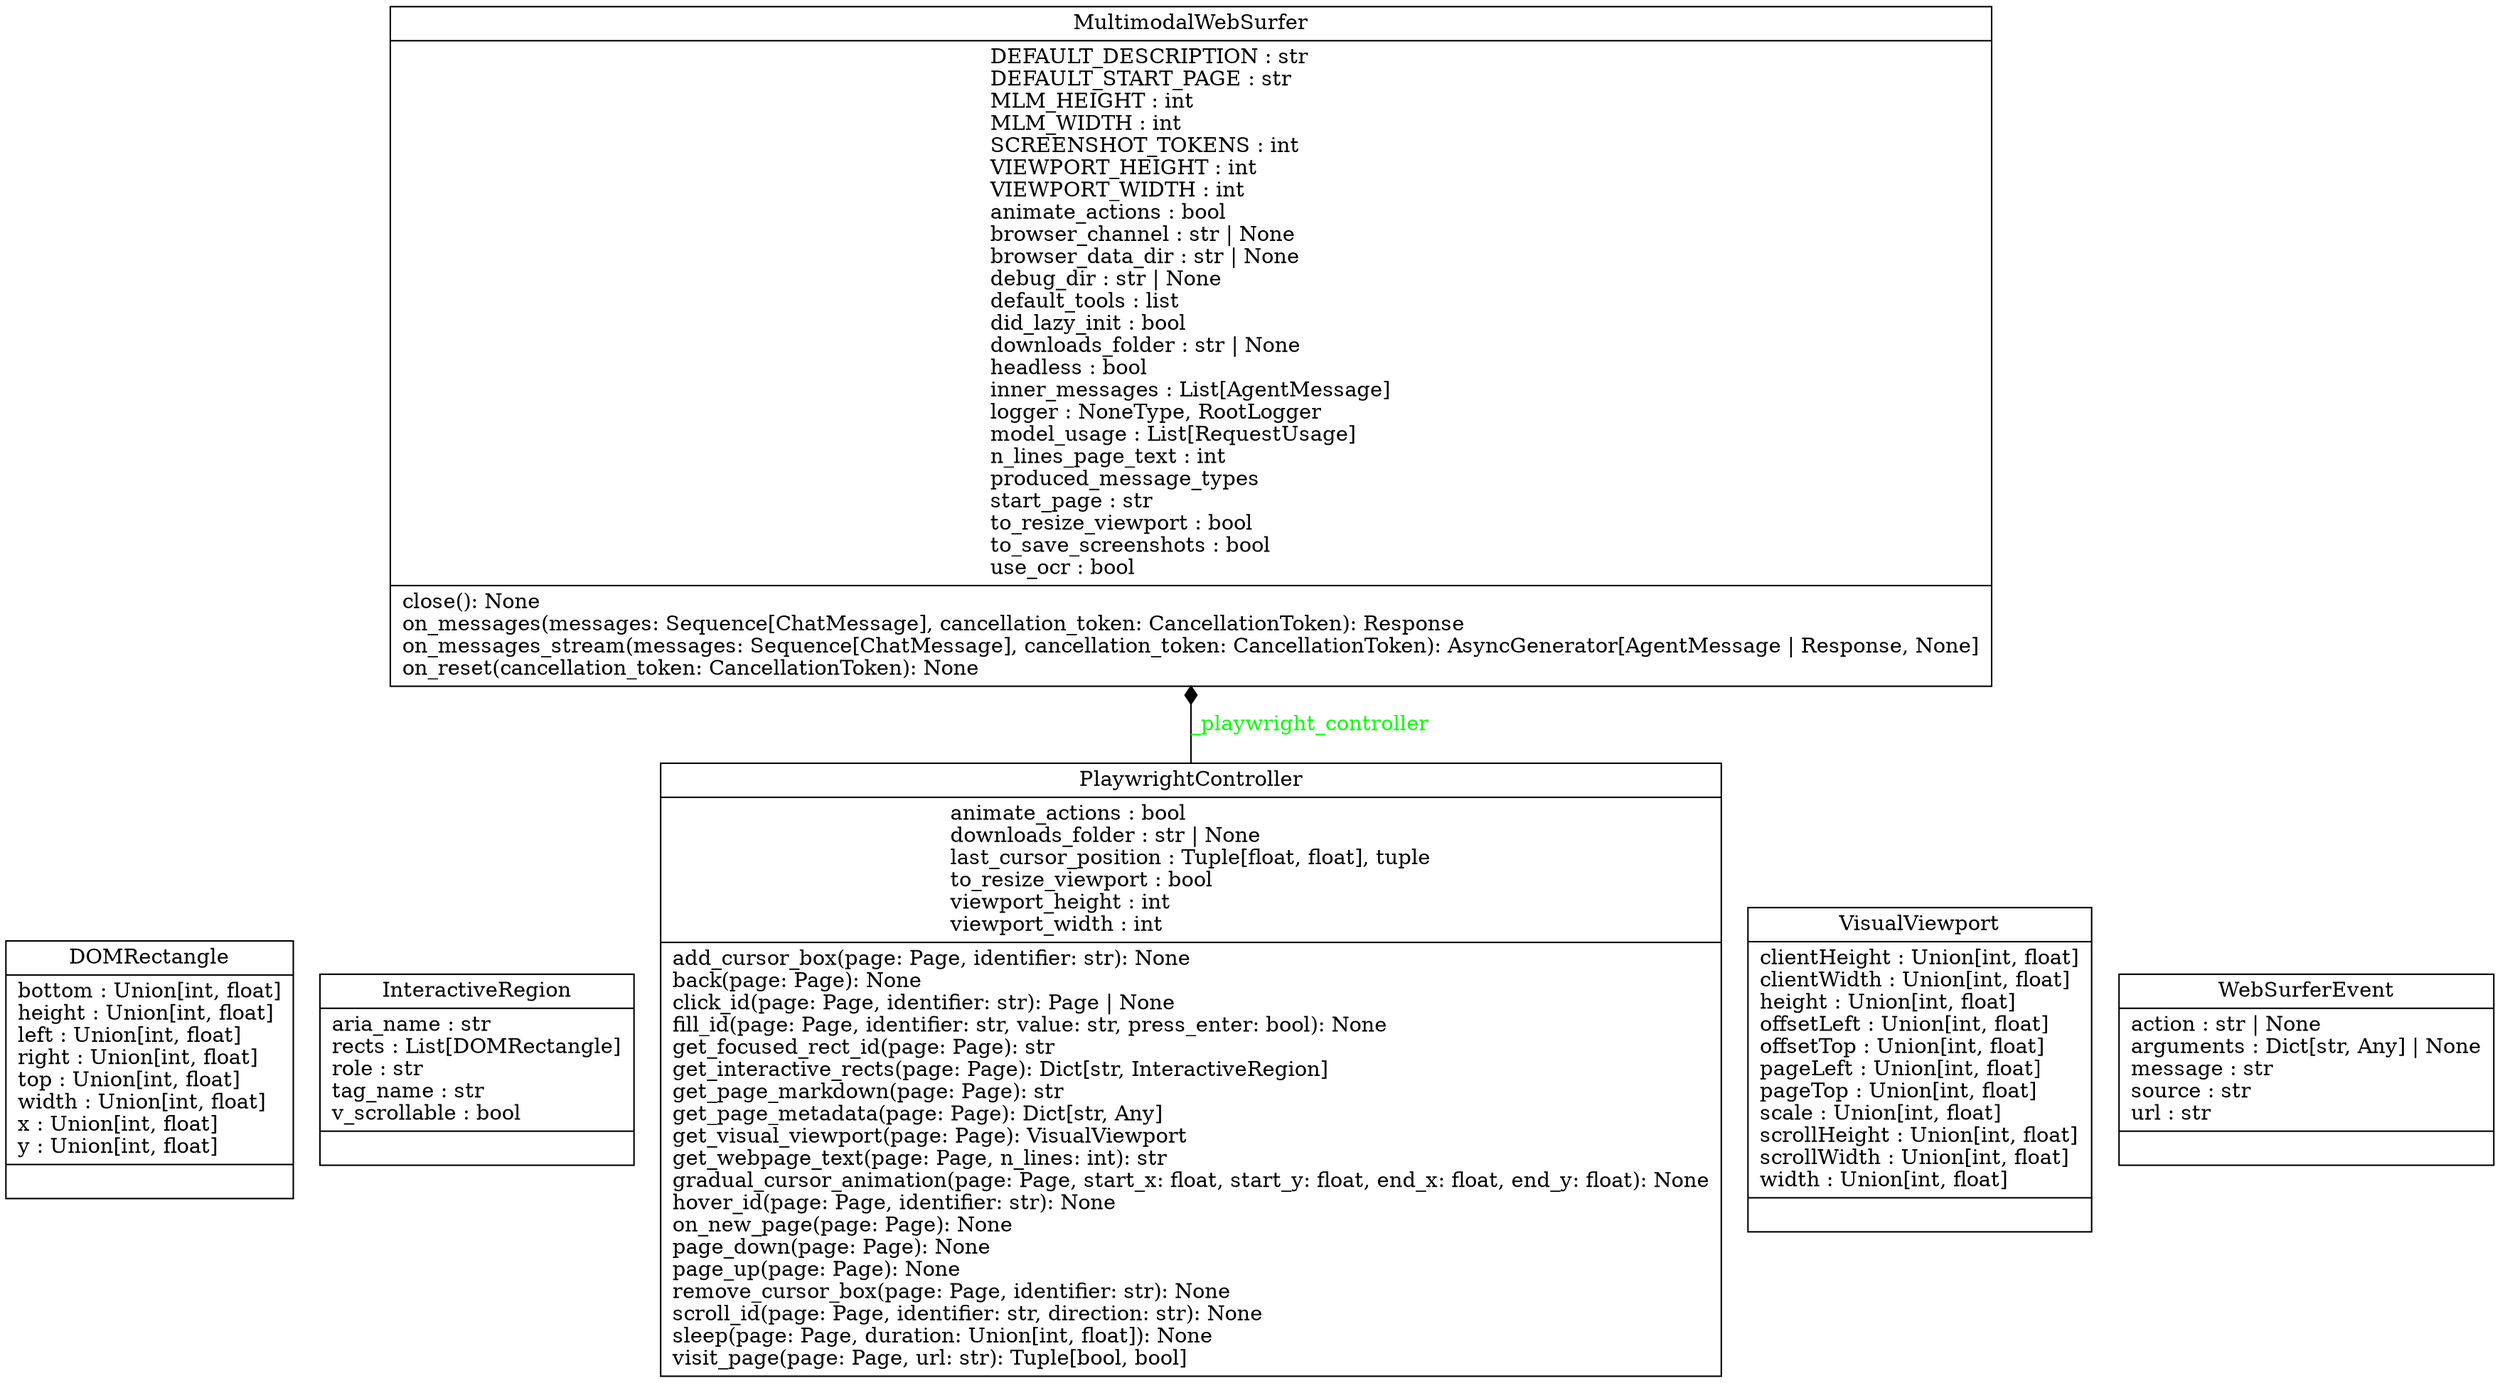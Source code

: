 digraph "classes_autogen_agentchat" {
rankdir=BT
charset="utf-8"
"web_surfer._types.DOMRectangle" [color="black", fontcolor="black", label=<{DOMRectangle|bottom : Union[int, float]<br ALIGN="LEFT"/>height : Union[int, float]<br ALIGN="LEFT"/>left : Union[int, float]<br ALIGN="LEFT"/>right : Union[int, float]<br ALIGN="LEFT"/>top : Union[int, float]<br ALIGN="LEFT"/>width : Union[int, float]<br ALIGN="LEFT"/>x : Union[int, float]<br ALIGN="LEFT"/>y : Union[int, float]<br ALIGN="LEFT"/>|}>, shape="record", style="solid"];
"web_surfer._types.InteractiveRegion" [color="black", fontcolor="black", label=<{InteractiveRegion|aria_name : str<br ALIGN="LEFT"/>rects : List[DOMRectangle]<br ALIGN="LEFT"/>role : str<br ALIGN="LEFT"/>tag_name : str<br ALIGN="LEFT"/>v_scrollable : bool<br ALIGN="LEFT"/>|}>, shape="record", style="solid"];
"web_surfer._multimodal_web_surfer.MultimodalWebSurfer" [color="black", fontcolor="black", label=<{MultimodalWebSurfer|DEFAULT_DESCRIPTION : str<br ALIGN="LEFT"/>DEFAULT_START_PAGE : str<br ALIGN="LEFT"/>MLM_HEIGHT : int<br ALIGN="LEFT"/>MLM_WIDTH : int<br ALIGN="LEFT"/>SCREENSHOT_TOKENS : int<br ALIGN="LEFT"/>VIEWPORT_HEIGHT : int<br ALIGN="LEFT"/>VIEWPORT_WIDTH : int<br ALIGN="LEFT"/>animate_actions : bool<br ALIGN="LEFT"/>browser_channel : str \| None<br ALIGN="LEFT"/>browser_data_dir : str \| None<br ALIGN="LEFT"/>debug_dir : str \| None<br ALIGN="LEFT"/>default_tools : list<br ALIGN="LEFT"/>did_lazy_init : bool<br ALIGN="LEFT"/>downloads_folder : str \| None<br ALIGN="LEFT"/>headless : bool<br ALIGN="LEFT"/>inner_messages : List[AgentMessage]<br ALIGN="LEFT"/>logger : NoneType, RootLogger<br ALIGN="LEFT"/>model_usage : List[RequestUsage]<br ALIGN="LEFT"/>n_lines_page_text : int<br ALIGN="LEFT"/>produced_message_types<br ALIGN="LEFT"/>start_page : str<br ALIGN="LEFT"/>to_resize_viewport : bool<br ALIGN="LEFT"/>to_save_screenshots : bool<br ALIGN="LEFT"/>use_ocr : bool<br ALIGN="LEFT"/>|close(): None<br ALIGN="LEFT"/>on_messages(messages: Sequence[ChatMessage], cancellation_token: CancellationToken): Response<br ALIGN="LEFT"/>on_messages_stream(messages: Sequence[ChatMessage], cancellation_token: CancellationToken): AsyncGenerator[AgentMessage \| Response, None]<br ALIGN="LEFT"/>on_reset(cancellation_token: CancellationToken): None<br ALIGN="LEFT"/>}>, shape="record", style="solid"];
"web_surfer.playwright_controller.PlaywrightController" [color="black", fontcolor="black", label=<{PlaywrightController|animate_actions : bool<br ALIGN="LEFT"/>downloads_folder : str \| None<br ALIGN="LEFT"/>last_cursor_position : Tuple[float, float], tuple<br ALIGN="LEFT"/>to_resize_viewport : bool<br ALIGN="LEFT"/>viewport_height : int<br ALIGN="LEFT"/>viewport_width : int<br ALIGN="LEFT"/>|add_cursor_box(page: Page, identifier: str): None<br ALIGN="LEFT"/>back(page: Page): None<br ALIGN="LEFT"/>click_id(page: Page, identifier: str): Page \| None<br ALIGN="LEFT"/>fill_id(page: Page, identifier: str, value: str, press_enter: bool): None<br ALIGN="LEFT"/>get_focused_rect_id(page: Page): str<br ALIGN="LEFT"/>get_interactive_rects(page: Page): Dict[str, InteractiveRegion]<br ALIGN="LEFT"/>get_page_markdown(page: Page): str<br ALIGN="LEFT"/>get_page_metadata(page: Page): Dict[str, Any]<br ALIGN="LEFT"/>get_visual_viewport(page: Page): VisualViewport<br ALIGN="LEFT"/>get_webpage_text(page: Page, n_lines: int): str<br ALIGN="LEFT"/>gradual_cursor_animation(page: Page, start_x: float, start_y: float, end_x: float, end_y: float): None<br ALIGN="LEFT"/>hover_id(page: Page, identifier: str): None<br ALIGN="LEFT"/>on_new_page(page: Page): None<br ALIGN="LEFT"/>page_down(page: Page): None<br ALIGN="LEFT"/>page_up(page: Page): None<br ALIGN="LEFT"/>remove_cursor_box(page: Page, identifier: str): None<br ALIGN="LEFT"/>scroll_id(page: Page, identifier: str, direction: str): None<br ALIGN="LEFT"/>sleep(page: Page, duration: Union[int, float]): None<br ALIGN="LEFT"/>visit_page(page: Page, url: str): Tuple[bool, bool]<br ALIGN="LEFT"/>}>, shape="record", style="solid"];
"web_surfer._types.VisualViewport" [color="black", fontcolor="black", label=<{VisualViewport|clientHeight : Union[int, float]<br ALIGN="LEFT"/>clientWidth : Union[int, float]<br ALIGN="LEFT"/>height : Union[int, float]<br ALIGN="LEFT"/>offsetLeft : Union[int, float]<br ALIGN="LEFT"/>offsetTop : Union[int, float]<br ALIGN="LEFT"/>pageLeft : Union[int, float]<br ALIGN="LEFT"/>pageTop : Union[int, float]<br ALIGN="LEFT"/>scale : Union[int, float]<br ALIGN="LEFT"/>scrollHeight : Union[int, float]<br ALIGN="LEFT"/>scrollWidth : Union[int, float]<br ALIGN="LEFT"/>width : Union[int, float]<br ALIGN="LEFT"/>|}>, shape="record", style="solid"];
"web_surfer._events.WebSurferEvent" [color="black", fontcolor="black", label=<{WebSurferEvent|action : str \| None<br ALIGN="LEFT"/>arguments : Dict[str, Any] \| None<br ALIGN="LEFT"/>message : str<br ALIGN="LEFT"/>source : str<br ALIGN="LEFT"/>url : str<br ALIGN="LEFT"/>|}>, shape="record", style="solid"];
"web_surfer.playwright_controller.PlaywrightController" -> "web_surfer._multimodal_web_surfer.MultimodalWebSurfer" [arrowhead="diamond", arrowtail="none", fontcolor="green", label="_playwright_controller", style="solid"];
}
